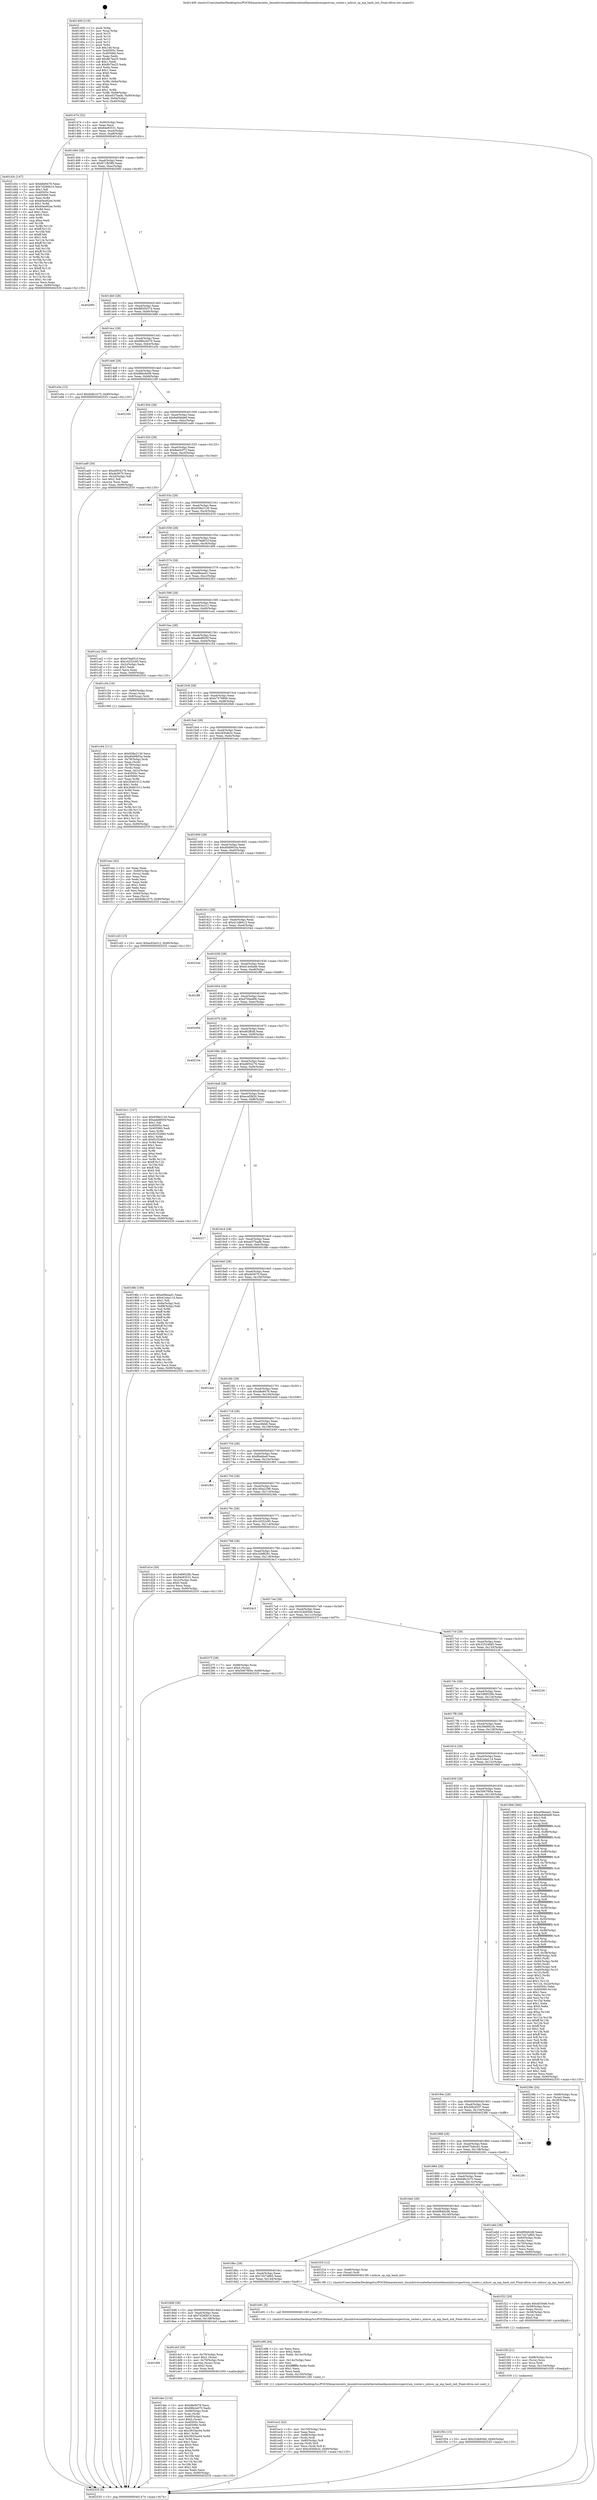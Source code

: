 digraph "0x401400" {
  label = "0x401400 (/mnt/c/Users/mathe/Desktop/tcc/POCII/binaries/extr_linuxdriversnetethernetmellanoxmlxswspectrum_router.c_mlxsw_sp_mp_hash_init_Final-ollvm.out::main(0))"
  labelloc = "t"
  node[shape=record]

  Entry [label="",width=0.3,height=0.3,shape=circle,fillcolor=black,style=filled]
  "0x401474" [label="{
     0x401474 [32]\l
     | [instrs]\l
     &nbsp;&nbsp;0x401474 \<+6\>: mov -0x90(%rbp),%eax\l
     &nbsp;&nbsp;0x40147a \<+2\>: mov %eax,%ecx\l
     &nbsp;&nbsp;0x40147c \<+6\>: sub $0x84e93531,%ecx\l
     &nbsp;&nbsp;0x401482 \<+6\>: mov %eax,-0xa4(%rbp)\l
     &nbsp;&nbsp;0x401488 \<+6\>: mov %ecx,-0xa8(%rbp)\l
     &nbsp;&nbsp;0x40148e \<+6\>: je 0000000000401d3c \<main+0x93c\>\l
  }"]
  "0x401d3c" [label="{
     0x401d3c [147]\l
     | [instrs]\l
     &nbsp;&nbsp;0x401d3c \<+5\>: mov $0xb8e9478,%eax\l
     &nbsp;&nbsp;0x401d41 \<+5\>: mov $0x7d280b14,%ecx\l
     &nbsp;&nbsp;0x401d46 \<+2\>: mov $0x1,%dl\l
     &nbsp;&nbsp;0x401d48 \<+7\>: mov 0x40505c,%esi\l
     &nbsp;&nbsp;0x401d4f \<+7\>: mov 0x405060,%edi\l
     &nbsp;&nbsp;0x401d56 \<+3\>: mov %esi,%r8d\l
     &nbsp;&nbsp;0x401d59 \<+7\>: sub $0xb0ea92ee,%r8d\l
     &nbsp;&nbsp;0x401d60 \<+4\>: sub $0x1,%r8d\l
     &nbsp;&nbsp;0x401d64 \<+7\>: add $0xb0ea92ee,%r8d\l
     &nbsp;&nbsp;0x401d6b \<+4\>: imul %r8d,%esi\l
     &nbsp;&nbsp;0x401d6f \<+3\>: and $0x1,%esi\l
     &nbsp;&nbsp;0x401d72 \<+3\>: cmp $0x0,%esi\l
     &nbsp;&nbsp;0x401d75 \<+4\>: sete %r9b\l
     &nbsp;&nbsp;0x401d79 \<+3\>: cmp $0xa,%edi\l
     &nbsp;&nbsp;0x401d7c \<+4\>: setl %r10b\l
     &nbsp;&nbsp;0x401d80 \<+3\>: mov %r9b,%r11b\l
     &nbsp;&nbsp;0x401d83 \<+4\>: xor $0xff,%r11b\l
     &nbsp;&nbsp;0x401d87 \<+3\>: mov %r10b,%bl\l
     &nbsp;&nbsp;0x401d8a \<+3\>: xor $0xff,%bl\l
     &nbsp;&nbsp;0x401d8d \<+3\>: xor $0x1,%dl\l
     &nbsp;&nbsp;0x401d90 \<+3\>: mov %r11b,%r14b\l
     &nbsp;&nbsp;0x401d93 \<+4\>: and $0xff,%r14b\l
     &nbsp;&nbsp;0x401d97 \<+3\>: and %dl,%r9b\l
     &nbsp;&nbsp;0x401d9a \<+3\>: mov %bl,%r15b\l
     &nbsp;&nbsp;0x401d9d \<+4\>: and $0xff,%r15b\l
     &nbsp;&nbsp;0x401da1 \<+3\>: and %dl,%r10b\l
     &nbsp;&nbsp;0x401da4 \<+3\>: or %r9b,%r14b\l
     &nbsp;&nbsp;0x401da7 \<+3\>: or %r10b,%r15b\l
     &nbsp;&nbsp;0x401daa \<+3\>: xor %r15b,%r14b\l
     &nbsp;&nbsp;0x401dad \<+3\>: or %bl,%r11b\l
     &nbsp;&nbsp;0x401db0 \<+4\>: xor $0xff,%r11b\l
     &nbsp;&nbsp;0x401db4 \<+3\>: or $0x1,%dl\l
     &nbsp;&nbsp;0x401db7 \<+3\>: and %dl,%r11b\l
     &nbsp;&nbsp;0x401dba \<+3\>: or %r11b,%r14b\l
     &nbsp;&nbsp;0x401dbd \<+4\>: test $0x1,%r14b\l
     &nbsp;&nbsp;0x401dc1 \<+3\>: cmovne %ecx,%eax\l
     &nbsp;&nbsp;0x401dc4 \<+6\>: mov %eax,-0x90(%rbp)\l
     &nbsp;&nbsp;0x401dca \<+5\>: jmp 0000000000402535 \<main+0x1135\>\l
  }"]
  "0x401494" [label="{
     0x401494 [28]\l
     | [instrs]\l
     &nbsp;&nbsp;0x401494 \<+5\>: jmp 0000000000401499 \<main+0x99\>\l
     &nbsp;&nbsp;0x401499 \<+6\>: mov -0xa4(%rbp),%eax\l
     &nbsp;&nbsp;0x40149f \<+5\>: sub $0x871fb589,%eax\l
     &nbsp;&nbsp;0x4014a4 \<+6\>: mov %eax,-0xac(%rbp)\l
     &nbsp;&nbsp;0x4014aa \<+6\>: je 0000000000402085 \<main+0xc85\>\l
  }"]
  Exit [label="",width=0.3,height=0.3,shape=circle,fillcolor=black,style=filled,peripheries=2]
  "0x402085" [label="{
     0x402085\l
  }", style=dashed]
  "0x4014b0" [label="{
     0x4014b0 [28]\l
     | [instrs]\l
     &nbsp;&nbsp;0x4014b0 \<+5\>: jmp 00000000004014b5 \<main+0xb5\>\l
     &nbsp;&nbsp;0x4014b5 \<+6\>: mov -0xa4(%rbp),%eax\l
     &nbsp;&nbsp;0x4014bb \<+5\>: sub $0x88505374,%eax\l
     &nbsp;&nbsp;0x4014c0 \<+6\>: mov %eax,-0xb0(%rbp)\l
     &nbsp;&nbsp;0x4014c6 \<+6\>: je 0000000000402486 \<main+0x1086\>\l
  }"]
  "0x401f54" [label="{
     0x401f54 [15]\l
     | [instrs]\l
     &nbsp;&nbsp;0x401f54 \<+10\>: movl $0x324b93d4,-0x90(%rbp)\l
     &nbsp;&nbsp;0x401f5e \<+5\>: jmp 0000000000402535 \<main+0x1135\>\l
  }"]
  "0x402486" [label="{
     0x402486\l
  }", style=dashed]
  "0x4014cc" [label="{
     0x4014cc [28]\l
     | [instrs]\l
     &nbsp;&nbsp;0x4014cc \<+5\>: jmp 00000000004014d1 \<main+0xd1\>\l
     &nbsp;&nbsp;0x4014d1 \<+6\>: mov -0xa4(%rbp),%eax\l
     &nbsp;&nbsp;0x4014d7 \<+5\>: sub $0x88b2e070,%eax\l
     &nbsp;&nbsp;0x4014dc \<+6\>: mov %eax,-0xb4(%rbp)\l
     &nbsp;&nbsp;0x4014e2 \<+6\>: je 0000000000401e5e \<main+0xa5e\>\l
  }"]
  "0x401f3f" [label="{
     0x401f3f [21]\l
     | [instrs]\l
     &nbsp;&nbsp;0x401f3f \<+4\>: mov -0x68(%rbp),%rcx\l
     &nbsp;&nbsp;0x401f43 \<+3\>: mov (%rcx),%rcx\l
     &nbsp;&nbsp;0x401f46 \<+3\>: mov %rcx,%rdi\l
     &nbsp;&nbsp;0x401f49 \<+6\>: mov %eax,-0x154(%rbp)\l
     &nbsp;&nbsp;0x401f4f \<+5\>: call 0000000000401030 \<free@plt\>\l
     | [calls]\l
     &nbsp;&nbsp;0x401030 \{1\} (unknown)\l
  }"]
  "0x401e5e" [label="{
     0x401e5e [15]\l
     | [instrs]\l
     &nbsp;&nbsp;0x401e5e \<+10\>: movl $0x6dfa1b75,-0x90(%rbp)\l
     &nbsp;&nbsp;0x401e68 \<+5\>: jmp 0000000000402535 \<main+0x1135\>\l
  }"]
  "0x4014e8" [label="{
     0x4014e8 [28]\l
     | [instrs]\l
     &nbsp;&nbsp;0x4014e8 \<+5\>: jmp 00000000004014ed \<main+0xed\>\l
     &nbsp;&nbsp;0x4014ed \<+6\>: mov -0xa4(%rbp),%eax\l
     &nbsp;&nbsp;0x4014f3 \<+5\>: sub $0x88dc6e08,%eax\l
     &nbsp;&nbsp;0x4014f8 \<+6\>: mov %eax,-0xb8(%rbp)\l
     &nbsp;&nbsp;0x4014fe \<+6\>: je 0000000000402169 \<main+0xd69\>\l
  }"]
  "0x401f22" [label="{
     0x401f22 [29]\l
     | [instrs]\l
     &nbsp;&nbsp;0x401f22 \<+10\>: movabs $0x4030d6,%rdi\l
     &nbsp;&nbsp;0x401f2c \<+4\>: mov -0x58(%rbp),%rcx\l
     &nbsp;&nbsp;0x401f30 \<+2\>: mov %eax,(%rcx)\l
     &nbsp;&nbsp;0x401f32 \<+4\>: mov -0x58(%rbp),%rcx\l
     &nbsp;&nbsp;0x401f36 \<+2\>: mov (%rcx),%esi\l
     &nbsp;&nbsp;0x401f38 \<+2\>: mov $0x0,%al\l
     &nbsp;&nbsp;0x401f3a \<+5\>: call 0000000000401040 \<printf@plt\>\l
     | [calls]\l
     &nbsp;&nbsp;0x401040 \{1\} (unknown)\l
  }"]
  "0x402169" [label="{
     0x402169\l
  }", style=dashed]
  "0x401504" [label="{
     0x401504 [28]\l
     | [instrs]\l
     &nbsp;&nbsp;0x401504 \<+5\>: jmp 0000000000401509 \<main+0x109\>\l
     &nbsp;&nbsp;0x401509 \<+6\>: mov -0xa4(%rbp),%eax\l
     &nbsp;&nbsp;0x40150f \<+5\>: sub $0x8a946de8,%eax\l
     &nbsp;&nbsp;0x401514 \<+6\>: mov %eax,-0xbc(%rbp)\l
     &nbsp;&nbsp;0x40151a \<+6\>: je 0000000000401ad0 \<main+0x6d0\>\l
  }"]
  "0x401ec2" [label="{
     0x401ec2 [42]\l
     | [instrs]\l
     &nbsp;&nbsp;0x401ec2 \<+6\>: mov -0x150(%rbp),%ecx\l
     &nbsp;&nbsp;0x401ec8 \<+3\>: imul %eax,%ecx\l
     &nbsp;&nbsp;0x401ecb \<+4\>: mov -0x68(%rbp),%rdi\l
     &nbsp;&nbsp;0x401ecf \<+3\>: mov (%rdi),%rdi\l
     &nbsp;&nbsp;0x401ed2 \<+4\>: mov -0x60(%rbp),%r8\l
     &nbsp;&nbsp;0x401ed6 \<+3\>: movslq (%r8),%r8\l
     &nbsp;&nbsp;0x401ed9 \<+4\>: mov %ecx,(%rdi,%r8,4)\l
     &nbsp;&nbsp;0x401edd \<+10\>: movl $0xc930de3c,-0x90(%rbp)\l
     &nbsp;&nbsp;0x401ee7 \<+5\>: jmp 0000000000402535 \<main+0x1135\>\l
  }"]
  "0x401ad0" [label="{
     0x401ad0 [30]\l
     | [instrs]\l
     &nbsp;&nbsp;0x401ad0 \<+5\>: mov $0xe6f34276,%eax\l
     &nbsp;&nbsp;0x401ad5 \<+5\>: mov $0xde5679,%ecx\l
     &nbsp;&nbsp;0x401ada \<+3\>: mov -0x2d(%rbp),%dl\l
     &nbsp;&nbsp;0x401add \<+3\>: test $0x1,%dl\l
     &nbsp;&nbsp;0x401ae0 \<+3\>: cmovne %ecx,%eax\l
     &nbsp;&nbsp;0x401ae3 \<+6\>: mov %eax,-0x90(%rbp)\l
     &nbsp;&nbsp;0x401ae9 \<+5\>: jmp 0000000000402535 \<main+0x1135\>\l
  }"]
  "0x401520" [label="{
     0x401520 [28]\l
     | [instrs]\l
     &nbsp;&nbsp;0x401520 \<+5\>: jmp 0000000000401525 \<main+0x125\>\l
     &nbsp;&nbsp;0x401525 \<+6\>: mov -0xa4(%rbp),%eax\l
     &nbsp;&nbsp;0x40152b \<+5\>: sub $0x8ee0cf73,%eax\l
     &nbsp;&nbsp;0x401530 \<+6\>: mov %eax,-0xc0(%rbp)\l
     &nbsp;&nbsp;0x401536 \<+6\>: je 00000000004024ed \<main+0x10ed\>\l
  }"]
  "0x401e96" [label="{
     0x401e96 [44]\l
     | [instrs]\l
     &nbsp;&nbsp;0x401e96 \<+2\>: xor %ecx,%ecx\l
     &nbsp;&nbsp;0x401e98 \<+5\>: mov $0x2,%edx\l
     &nbsp;&nbsp;0x401e9d \<+6\>: mov %edx,-0x14c(%rbp)\l
     &nbsp;&nbsp;0x401ea3 \<+1\>: cltd\l
     &nbsp;&nbsp;0x401ea4 \<+6\>: mov -0x14c(%rbp),%esi\l
     &nbsp;&nbsp;0x401eaa \<+2\>: idiv %esi\l
     &nbsp;&nbsp;0x401eac \<+6\>: imul $0xfffffffe,%edx,%edx\l
     &nbsp;&nbsp;0x401eb2 \<+3\>: sub $0x1,%ecx\l
     &nbsp;&nbsp;0x401eb5 \<+2\>: sub %ecx,%edx\l
     &nbsp;&nbsp;0x401eb7 \<+6\>: mov %edx,-0x150(%rbp)\l
     &nbsp;&nbsp;0x401ebd \<+5\>: call 0000000000401160 \<next_i\>\l
     | [calls]\l
     &nbsp;&nbsp;0x401160 \{1\} (/mnt/c/Users/mathe/Desktop/tcc/POCII/binaries/extr_linuxdriversnetethernetmellanoxmlxswspectrum_router.c_mlxsw_sp_mp_hash_init_Final-ollvm.out::next_i)\l
  }"]
  "0x4024ed" [label="{
     0x4024ed\l
  }", style=dashed]
  "0x40153c" [label="{
     0x40153c [28]\l
     | [instrs]\l
     &nbsp;&nbsp;0x40153c \<+5\>: jmp 0000000000401541 \<main+0x141\>\l
     &nbsp;&nbsp;0x401541 \<+6\>: mov -0xa4(%rbp),%eax\l
     &nbsp;&nbsp;0x401547 \<+5\>: sub $0x938e2130,%eax\l
     &nbsp;&nbsp;0x40154c \<+6\>: mov %eax,-0xc4(%rbp)\l
     &nbsp;&nbsp;0x401552 \<+6\>: je 0000000000402419 \<main+0x1019\>\l
  }"]
  "0x401dec" [label="{
     0x401dec [114]\l
     | [instrs]\l
     &nbsp;&nbsp;0x401dec \<+5\>: mov $0xb8e9478,%ecx\l
     &nbsp;&nbsp;0x401df1 \<+5\>: mov $0x88b2e070,%edx\l
     &nbsp;&nbsp;0x401df6 \<+4\>: mov -0x68(%rbp),%rdi\l
     &nbsp;&nbsp;0x401dfa \<+3\>: mov %rax,(%rdi)\l
     &nbsp;&nbsp;0x401dfd \<+4\>: mov -0x60(%rbp),%rax\l
     &nbsp;&nbsp;0x401e01 \<+6\>: movl $0x0,(%rax)\l
     &nbsp;&nbsp;0x401e07 \<+7\>: mov 0x40505c,%esi\l
     &nbsp;&nbsp;0x401e0e \<+8\>: mov 0x405060,%r8d\l
     &nbsp;&nbsp;0x401e16 \<+3\>: mov %esi,%r9d\l
     &nbsp;&nbsp;0x401e19 \<+7\>: sub $0x3933ac04,%r9d\l
     &nbsp;&nbsp;0x401e20 \<+4\>: sub $0x1,%r9d\l
     &nbsp;&nbsp;0x401e24 \<+7\>: add $0x3933ac04,%r9d\l
     &nbsp;&nbsp;0x401e2b \<+4\>: imul %r9d,%esi\l
     &nbsp;&nbsp;0x401e2f \<+3\>: and $0x1,%esi\l
     &nbsp;&nbsp;0x401e32 \<+3\>: cmp $0x0,%esi\l
     &nbsp;&nbsp;0x401e35 \<+4\>: sete %r10b\l
     &nbsp;&nbsp;0x401e39 \<+4\>: cmp $0xa,%r8d\l
     &nbsp;&nbsp;0x401e3d \<+4\>: setl %r11b\l
     &nbsp;&nbsp;0x401e41 \<+3\>: mov %r10b,%bl\l
     &nbsp;&nbsp;0x401e44 \<+3\>: and %r11b,%bl\l
     &nbsp;&nbsp;0x401e47 \<+3\>: xor %r11b,%r10b\l
     &nbsp;&nbsp;0x401e4a \<+3\>: or %r10b,%bl\l
     &nbsp;&nbsp;0x401e4d \<+3\>: test $0x1,%bl\l
     &nbsp;&nbsp;0x401e50 \<+3\>: cmovne %edx,%ecx\l
     &nbsp;&nbsp;0x401e53 \<+6\>: mov %ecx,-0x90(%rbp)\l
     &nbsp;&nbsp;0x401e59 \<+5\>: jmp 0000000000402535 \<main+0x1135\>\l
  }"]
  "0x402419" [label="{
     0x402419\l
  }", style=dashed]
  "0x401558" [label="{
     0x401558 [28]\l
     | [instrs]\l
     &nbsp;&nbsp;0x401558 \<+5\>: jmp 000000000040155d \<main+0x15d\>\l
     &nbsp;&nbsp;0x40155d \<+6\>: mov -0xa4(%rbp),%eax\l
     &nbsp;&nbsp;0x401563 \<+5\>: sub $0x979a851f,%eax\l
     &nbsp;&nbsp;0x401568 \<+6\>: mov %eax,-0xc8(%rbp)\l
     &nbsp;&nbsp;0x40156e \<+6\>: je 0000000000401d00 \<main+0x900\>\l
  }"]
  "0x4018f4" [label="{
     0x4018f4\l
  }", style=dashed]
  "0x401d00" [label="{
     0x401d00\l
  }", style=dashed]
  "0x401574" [label="{
     0x401574 [28]\l
     | [instrs]\l
     &nbsp;&nbsp;0x401574 \<+5\>: jmp 0000000000401579 \<main+0x179\>\l
     &nbsp;&nbsp;0x401579 \<+6\>: mov -0xa4(%rbp),%eax\l
     &nbsp;&nbsp;0x40157f \<+5\>: sub $0xa08eead1,%eax\l
     &nbsp;&nbsp;0x401584 \<+6\>: mov %eax,-0xcc(%rbp)\l
     &nbsp;&nbsp;0x40158a \<+6\>: je 00000000004023b3 \<main+0xfb3\>\l
  }"]
  "0x401dcf" [label="{
     0x401dcf [29]\l
     | [instrs]\l
     &nbsp;&nbsp;0x401dcf \<+4\>: mov -0x70(%rbp),%rax\l
     &nbsp;&nbsp;0x401dd3 \<+6\>: movl $0x1,(%rax)\l
     &nbsp;&nbsp;0x401dd9 \<+4\>: mov -0x70(%rbp),%rax\l
     &nbsp;&nbsp;0x401ddd \<+3\>: movslq (%rax),%rax\l
     &nbsp;&nbsp;0x401de0 \<+4\>: shl $0x2,%rax\l
     &nbsp;&nbsp;0x401de4 \<+3\>: mov %rax,%rdi\l
     &nbsp;&nbsp;0x401de7 \<+5\>: call 0000000000401050 \<malloc@plt\>\l
     | [calls]\l
     &nbsp;&nbsp;0x401050 \{1\} (unknown)\l
  }"]
  "0x4023b3" [label="{
     0x4023b3\l
  }", style=dashed]
  "0x401590" [label="{
     0x401590 [28]\l
     | [instrs]\l
     &nbsp;&nbsp;0x401590 \<+5\>: jmp 0000000000401595 \<main+0x195\>\l
     &nbsp;&nbsp;0x401595 \<+6\>: mov -0xa4(%rbp),%eax\l
     &nbsp;&nbsp;0x40159b \<+5\>: sub $0xac63a312,%eax\l
     &nbsp;&nbsp;0x4015a0 \<+6\>: mov %eax,-0xd0(%rbp)\l
     &nbsp;&nbsp;0x4015a6 \<+6\>: je 0000000000401ce2 \<main+0x8e2\>\l
  }"]
  "0x4018d8" [label="{
     0x4018d8 [28]\l
     | [instrs]\l
     &nbsp;&nbsp;0x4018d8 \<+5\>: jmp 00000000004018dd \<main+0x4dd\>\l
     &nbsp;&nbsp;0x4018dd \<+6\>: mov -0xa4(%rbp),%eax\l
     &nbsp;&nbsp;0x4018e3 \<+5\>: sub $0x7d280b14,%eax\l
     &nbsp;&nbsp;0x4018e8 \<+6\>: mov %eax,-0x148(%rbp)\l
     &nbsp;&nbsp;0x4018ee \<+6\>: je 0000000000401dcf \<main+0x9cf\>\l
  }"]
  "0x401ce2" [label="{
     0x401ce2 [30]\l
     | [instrs]\l
     &nbsp;&nbsp;0x401ce2 \<+5\>: mov $0x979a851f,%eax\l
     &nbsp;&nbsp;0x401ce7 \<+5\>: mov $0x16252c95,%ecx\l
     &nbsp;&nbsp;0x401cec \<+3\>: mov -0x2c(%rbp),%edx\l
     &nbsp;&nbsp;0x401cef \<+3\>: cmp $0x1,%edx\l
     &nbsp;&nbsp;0x401cf2 \<+3\>: cmovl %ecx,%eax\l
     &nbsp;&nbsp;0x401cf5 \<+6\>: mov %eax,-0x90(%rbp)\l
     &nbsp;&nbsp;0x401cfb \<+5\>: jmp 0000000000402535 \<main+0x1135\>\l
  }"]
  "0x4015ac" [label="{
     0x4015ac [28]\l
     | [instrs]\l
     &nbsp;&nbsp;0x4015ac \<+5\>: jmp 00000000004015b1 \<main+0x1b1\>\l
     &nbsp;&nbsp;0x4015b1 \<+6\>: mov -0xa4(%rbp),%eax\l
     &nbsp;&nbsp;0x4015b7 \<+5\>: sub $0xade8605f,%eax\l
     &nbsp;&nbsp;0x4015bc \<+6\>: mov %eax,-0xd4(%rbp)\l
     &nbsp;&nbsp;0x4015c2 \<+6\>: je 0000000000401c54 \<main+0x854\>\l
  }"]
  "0x401e91" [label="{
     0x401e91 [5]\l
     | [instrs]\l
     &nbsp;&nbsp;0x401e91 \<+5\>: call 0000000000401160 \<next_i\>\l
     | [calls]\l
     &nbsp;&nbsp;0x401160 \{1\} (/mnt/c/Users/mathe/Desktop/tcc/POCII/binaries/extr_linuxdriversnetethernetmellanoxmlxswspectrum_router.c_mlxsw_sp_mp_hash_init_Final-ollvm.out::next_i)\l
  }"]
  "0x401c54" [label="{
     0x401c54 [16]\l
     | [instrs]\l
     &nbsp;&nbsp;0x401c54 \<+4\>: mov -0x80(%rbp),%rax\l
     &nbsp;&nbsp;0x401c58 \<+3\>: mov (%rax),%rax\l
     &nbsp;&nbsp;0x401c5b \<+4\>: mov 0x8(%rax),%rdi\l
     &nbsp;&nbsp;0x401c5f \<+5\>: call 0000000000401060 \<atoi@plt\>\l
     | [calls]\l
     &nbsp;&nbsp;0x401060 \{1\} (unknown)\l
  }"]
  "0x4015c8" [label="{
     0x4015c8 [28]\l
     | [instrs]\l
     &nbsp;&nbsp;0x4015c8 \<+5\>: jmp 00000000004015cd \<main+0x1cd\>\l
     &nbsp;&nbsp;0x4015cd \<+6\>: mov -0xa4(%rbp),%eax\l
     &nbsp;&nbsp;0x4015d3 \<+5\>: sub $0xb7576800,%eax\l
     &nbsp;&nbsp;0x4015d8 \<+6\>: mov %eax,-0xd8(%rbp)\l
     &nbsp;&nbsp;0x4015de \<+6\>: je 00000000004020b8 \<main+0xcb8\>\l
  }"]
  "0x4018bc" [label="{
     0x4018bc [28]\l
     | [instrs]\l
     &nbsp;&nbsp;0x4018bc \<+5\>: jmp 00000000004018c1 \<main+0x4c1\>\l
     &nbsp;&nbsp;0x4018c1 \<+6\>: mov -0xa4(%rbp),%eax\l
     &nbsp;&nbsp;0x4018c7 \<+5\>: sub $0x7d27a865,%eax\l
     &nbsp;&nbsp;0x4018cc \<+6\>: mov %eax,-0x144(%rbp)\l
     &nbsp;&nbsp;0x4018d2 \<+6\>: je 0000000000401e91 \<main+0xa91\>\l
  }"]
  "0x4020b8" [label="{
     0x4020b8\l
  }", style=dashed]
  "0x4015e4" [label="{
     0x4015e4 [28]\l
     | [instrs]\l
     &nbsp;&nbsp;0x4015e4 \<+5\>: jmp 00000000004015e9 \<main+0x1e9\>\l
     &nbsp;&nbsp;0x4015e9 \<+6\>: mov -0xa4(%rbp),%eax\l
     &nbsp;&nbsp;0x4015ef \<+5\>: sub $0xc930de3c,%eax\l
     &nbsp;&nbsp;0x4015f4 \<+6\>: mov %eax,-0xdc(%rbp)\l
     &nbsp;&nbsp;0x4015fa \<+6\>: je 0000000000401eec \<main+0xaec\>\l
  }"]
  "0x401f16" [label="{
     0x401f16 [12]\l
     | [instrs]\l
     &nbsp;&nbsp;0x401f16 \<+4\>: mov -0x68(%rbp),%rax\l
     &nbsp;&nbsp;0x401f1a \<+3\>: mov (%rax),%rdi\l
     &nbsp;&nbsp;0x401f1d \<+5\>: call 00000000004013f0 \<mlxsw_sp_mp_hash_init\>\l
     | [calls]\l
     &nbsp;&nbsp;0x4013f0 \{1\} (/mnt/c/Users/mathe/Desktop/tcc/POCII/binaries/extr_linuxdriversnetethernetmellanoxmlxswspectrum_router.c_mlxsw_sp_mp_hash_init_Final-ollvm.out::mlxsw_sp_mp_hash_init)\l
  }"]
  "0x401eec" [label="{
     0x401eec [42]\l
     | [instrs]\l
     &nbsp;&nbsp;0x401eec \<+2\>: xor %eax,%eax\l
     &nbsp;&nbsp;0x401eee \<+4\>: mov -0x60(%rbp),%rcx\l
     &nbsp;&nbsp;0x401ef2 \<+2\>: mov (%rcx),%edx\l
     &nbsp;&nbsp;0x401ef4 \<+2\>: mov %eax,%esi\l
     &nbsp;&nbsp;0x401ef6 \<+2\>: sub %edx,%esi\l
     &nbsp;&nbsp;0x401ef8 \<+2\>: mov %eax,%edx\l
     &nbsp;&nbsp;0x401efa \<+3\>: sub $0x1,%edx\l
     &nbsp;&nbsp;0x401efd \<+2\>: add %edx,%esi\l
     &nbsp;&nbsp;0x401eff \<+2\>: sub %esi,%eax\l
     &nbsp;&nbsp;0x401f01 \<+4\>: mov -0x60(%rbp),%rcx\l
     &nbsp;&nbsp;0x401f05 \<+2\>: mov %eax,(%rcx)\l
     &nbsp;&nbsp;0x401f07 \<+10\>: movl $0x6dfa1b75,-0x90(%rbp)\l
     &nbsp;&nbsp;0x401f11 \<+5\>: jmp 0000000000402535 \<main+0x1135\>\l
  }"]
  "0x401600" [label="{
     0x401600 [28]\l
     | [instrs]\l
     &nbsp;&nbsp;0x401600 \<+5\>: jmp 0000000000401605 \<main+0x205\>\l
     &nbsp;&nbsp;0x401605 \<+6\>: mov -0xa4(%rbp),%eax\l
     &nbsp;&nbsp;0x40160b \<+5\>: sub $0xd0d0603a,%eax\l
     &nbsp;&nbsp;0x401610 \<+6\>: mov %eax,-0xe0(%rbp)\l
     &nbsp;&nbsp;0x401616 \<+6\>: je 0000000000401cd3 \<main+0x8d3\>\l
  }"]
  "0x4018a0" [label="{
     0x4018a0 [28]\l
     | [instrs]\l
     &nbsp;&nbsp;0x4018a0 \<+5\>: jmp 00000000004018a5 \<main+0x4a5\>\l
     &nbsp;&nbsp;0x4018a5 \<+6\>: mov -0xa4(%rbp),%eax\l
     &nbsp;&nbsp;0x4018ab \<+5\>: sub $0x6f9482d6,%eax\l
     &nbsp;&nbsp;0x4018b0 \<+6\>: mov %eax,-0x140(%rbp)\l
     &nbsp;&nbsp;0x4018b6 \<+6\>: je 0000000000401f16 \<main+0xb16\>\l
  }"]
  "0x401cd3" [label="{
     0x401cd3 [15]\l
     | [instrs]\l
     &nbsp;&nbsp;0x401cd3 \<+10\>: movl $0xac63a312,-0x90(%rbp)\l
     &nbsp;&nbsp;0x401cdd \<+5\>: jmp 0000000000402535 \<main+0x1135\>\l
  }"]
  "0x40161c" [label="{
     0x40161c [28]\l
     | [instrs]\l
     &nbsp;&nbsp;0x40161c \<+5\>: jmp 0000000000401621 \<main+0x221\>\l
     &nbsp;&nbsp;0x401621 \<+6\>: mov -0xa4(%rbp),%eax\l
     &nbsp;&nbsp;0x401627 \<+5\>: sub $0xd13db613,%eax\l
     &nbsp;&nbsp;0x40162c \<+6\>: mov %eax,-0xe4(%rbp)\l
     &nbsp;&nbsp;0x401632 \<+6\>: je 000000000040234d \<main+0xf4d\>\l
  }"]
  "0x401e6d" [label="{
     0x401e6d [36]\l
     | [instrs]\l
     &nbsp;&nbsp;0x401e6d \<+5\>: mov $0x6f9482d6,%eax\l
     &nbsp;&nbsp;0x401e72 \<+5\>: mov $0x7d27a865,%ecx\l
     &nbsp;&nbsp;0x401e77 \<+4\>: mov -0x60(%rbp),%rdx\l
     &nbsp;&nbsp;0x401e7b \<+2\>: mov (%rdx),%esi\l
     &nbsp;&nbsp;0x401e7d \<+4\>: mov -0x70(%rbp),%rdx\l
     &nbsp;&nbsp;0x401e81 \<+2\>: cmp (%rdx),%esi\l
     &nbsp;&nbsp;0x401e83 \<+3\>: cmovl %ecx,%eax\l
     &nbsp;&nbsp;0x401e86 \<+6\>: mov %eax,-0x90(%rbp)\l
     &nbsp;&nbsp;0x401e8c \<+5\>: jmp 0000000000402535 \<main+0x1135\>\l
  }"]
  "0x40234d" [label="{
     0x40234d\l
  }", style=dashed]
  "0x401638" [label="{
     0x401638 [28]\l
     | [instrs]\l
     &nbsp;&nbsp;0x401638 \<+5\>: jmp 000000000040163d \<main+0x23d\>\l
     &nbsp;&nbsp;0x40163d \<+6\>: mov -0xa4(%rbp),%eax\l
     &nbsp;&nbsp;0x401643 \<+5\>: sub $0xd14c6a4b,%eax\l
     &nbsp;&nbsp;0x401648 \<+6\>: mov %eax,-0xe8(%rbp)\l
     &nbsp;&nbsp;0x40164e \<+6\>: je 0000000000401ff6 \<main+0xbf6\>\l
  }"]
  "0x401884" [label="{
     0x401884 [28]\l
     | [instrs]\l
     &nbsp;&nbsp;0x401884 \<+5\>: jmp 0000000000401889 \<main+0x489\>\l
     &nbsp;&nbsp;0x401889 \<+6\>: mov -0xa4(%rbp),%eax\l
     &nbsp;&nbsp;0x40188f \<+5\>: sub $0x6dfa1b75,%eax\l
     &nbsp;&nbsp;0x401894 \<+6\>: mov %eax,-0x13c(%rbp)\l
     &nbsp;&nbsp;0x40189a \<+6\>: je 0000000000401e6d \<main+0xa6d\>\l
  }"]
  "0x401ff6" [label="{
     0x401ff6\l
  }", style=dashed]
  "0x401654" [label="{
     0x401654 [28]\l
     | [instrs]\l
     &nbsp;&nbsp;0x401654 \<+5\>: jmp 0000000000401659 \<main+0x259\>\l
     &nbsp;&nbsp;0x401659 \<+6\>: mov -0xa4(%rbp),%eax\l
     &nbsp;&nbsp;0x40165f \<+5\>: sub $0xd76bed0b,%eax\l
     &nbsp;&nbsp;0x401664 \<+6\>: mov %eax,-0xec(%rbp)\l
     &nbsp;&nbsp;0x40166a \<+6\>: je 0000000000402094 \<main+0xc94\>\l
  }"]
  "0x402281" [label="{
     0x402281\l
  }", style=dashed]
  "0x402094" [label="{
     0x402094\l
  }", style=dashed]
  "0x401670" [label="{
     0x401670 [28]\l
     | [instrs]\l
     &nbsp;&nbsp;0x401670 \<+5\>: jmp 0000000000401675 \<main+0x275\>\l
     &nbsp;&nbsp;0x401675 \<+6\>: mov -0xa4(%rbp),%eax\l
     &nbsp;&nbsp;0x40167b \<+5\>: sub $0xd82ffcfd,%eax\l
     &nbsp;&nbsp;0x401680 \<+6\>: mov %eax,-0xf0(%rbp)\l
     &nbsp;&nbsp;0x401686 \<+6\>: je 000000000040210e \<main+0xd0e\>\l
  }"]
  "0x401868" [label="{
     0x401868 [28]\l
     | [instrs]\l
     &nbsp;&nbsp;0x401868 \<+5\>: jmp 000000000040186d \<main+0x46d\>\l
     &nbsp;&nbsp;0x40186d \<+6\>: mov -0xa4(%rbp),%eax\l
     &nbsp;&nbsp;0x401873 \<+5\>: sub $0x675decd1,%eax\l
     &nbsp;&nbsp;0x401878 \<+6\>: mov %eax,-0x138(%rbp)\l
     &nbsp;&nbsp;0x40187e \<+6\>: je 0000000000402281 \<main+0xe81\>\l
  }"]
  "0x40210e" [label="{
     0x40210e\l
  }", style=dashed]
  "0x40168c" [label="{
     0x40168c [28]\l
     | [instrs]\l
     &nbsp;&nbsp;0x40168c \<+5\>: jmp 0000000000401691 \<main+0x291\>\l
     &nbsp;&nbsp;0x401691 \<+6\>: mov -0xa4(%rbp),%eax\l
     &nbsp;&nbsp;0x401697 \<+5\>: sub $0xe6f34276,%eax\l
     &nbsp;&nbsp;0x40169c \<+6\>: mov %eax,-0xf4(%rbp)\l
     &nbsp;&nbsp;0x4016a2 \<+6\>: je 0000000000401bc1 \<main+0x7c1\>\l
  }"]
  "0x4023f8" [label="{
     0x4023f8\l
  }", style=dashed]
  "0x401bc1" [label="{
     0x401bc1 [147]\l
     | [instrs]\l
     &nbsp;&nbsp;0x401bc1 \<+5\>: mov $0x938e2130,%eax\l
     &nbsp;&nbsp;0x401bc6 \<+5\>: mov $0xade8605f,%ecx\l
     &nbsp;&nbsp;0x401bcb \<+2\>: mov $0x1,%dl\l
     &nbsp;&nbsp;0x401bcd \<+7\>: mov 0x40505c,%esi\l
     &nbsp;&nbsp;0x401bd4 \<+7\>: mov 0x405060,%edi\l
     &nbsp;&nbsp;0x401bdb \<+3\>: mov %esi,%r8d\l
     &nbsp;&nbsp;0x401bde \<+7\>: sub $0x91f32869,%r8d\l
     &nbsp;&nbsp;0x401be5 \<+4\>: sub $0x1,%r8d\l
     &nbsp;&nbsp;0x401be9 \<+7\>: add $0x91f32869,%r8d\l
     &nbsp;&nbsp;0x401bf0 \<+4\>: imul %r8d,%esi\l
     &nbsp;&nbsp;0x401bf4 \<+3\>: and $0x1,%esi\l
     &nbsp;&nbsp;0x401bf7 \<+3\>: cmp $0x0,%esi\l
     &nbsp;&nbsp;0x401bfa \<+4\>: sete %r9b\l
     &nbsp;&nbsp;0x401bfe \<+3\>: cmp $0xa,%edi\l
     &nbsp;&nbsp;0x401c01 \<+4\>: setl %r10b\l
     &nbsp;&nbsp;0x401c05 \<+3\>: mov %r9b,%r11b\l
     &nbsp;&nbsp;0x401c08 \<+4\>: xor $0xff,%r11b\l
     &nbsp;&nbsp;0x401c0c \<+3\>: mov %r10b,%bl\l
     &nbsp;&nbsp;0x401c0f \<+3\>: xor $0xff,%bl\l
     &nbsp;&nbsp;0x401c12 \<+3\>: xor $0x0,%dl\l
     &nbsp;&nbsp;0x401c15 \<+3\>: mov %r11b,%r14b\l
     &nbsp;&nbsp;0x401c18 \<+4\>: and $0x0,%r14b\l
     &nbsp;&nbsp;0x401c1c \<+3\>: and %dl,%r9b\l
     &nbsp;&nbsp;0x401c1f \<+3\>: mov %bl,%r15b\l
     &nbsp;&nbsp;0x401c22 \<+4\>: and $0x0,%r15b\l
     &nbsp;&nbsp;0x401c26 \<+3\>: and %dl,%r10b\l
     &nbsp;&nbsp;0x401c29 \<+3\>: or %r9b,%r14b\l
     &nbsp;&nbsp;0x401c2c \<+3\>: or %r10b,%r15b\l
     &nbsp;&nbsp;0x401c2f \<+3\>: xor %r15b,%r14b\l
     &nbsp;&nbsp;0x401c32 \<+3\>: or %bl,%r11b\l
     &nbsp;&nbsp;0x401c35 \<+4\>: xor $0xff,%r11b\l
     &nbsp;&nbsp;0x401c39 \<+3\>: or $0x0,%dl\l
     &nbsp;&nbsp;0x401c3c \<+3\>: and %dl,%r11b\l
     &nbsp;&nbsp;0x401c3f \<+3\>: or %r11b,%r14b\l
     &nbsp;&nbsp;0x401c42 \<+4\>: test $0x1,%r14b\l
     &nbsp;&nbsp;0x401c46 \<+3\>: cmovne %ecx,%eax\l
     &nbsp;&nbsp;0x401c49 \<+6\>: mov %eax,-0x90(%rbp)\l
     &nbsp;&nbsp;0x401c4f \<+5\>: jmp 0000000000402535 \<main+0x1135\>\l
  }"]
  "0x4016a8" [label="{
     0x4016a8 [28]\l
     | [instrs]\l
     &nbsp;&nbsp;0x4016a8 \<+5\>: jmp 00000000004016ad \<main+0x2ad\>\l
     &nbsp;&nbsp;0x4016ad \<+6\>: mov -0xa4(%rbp),%eax\l
     &nbsp;&nbsp;0x4016b3 \<+5\>: sub $0xeca5fb50,%eax\l
     &nbsp;&nbsp;0x4016b8 \<+6\>: mov %eax,-0xf8(%rbp)\l
     &nbsp;&nbsp;0x4016be \<+6\>: je 0000000000402217 \<main+0xe17\>\l
  }"]
  "0x40184c" [label="{
     0x40184c [28]\l
     | [instrs]\l
     &nbsp;&nbsp;0x40184c \<+5\>: jmp 0000000000401851 \<main+0x451\>\l
     &nbsp;&nbsp;0x401851 \<+6\>: mov -0xa4(%rbp),%eax\l
     &nbsp;&nbsp;0x401857 \<+5\>: sub $0x50fcd337,%eax\l
     &nbsp;&nbsp;0x40185c \<+6\>: mov %eax,-0x134(%rbp)\l
     &nbsp;&nbsp;0x401862 \<+6\>: je 00000000004023f8 \<main+0xff8\>\l
  }"]
  "0x402217" [label="{
     0x402217\l
  }", style=dashed]
  "0x4016c4" [label="{
     0x4016c4 [28]\l
     | [instrs]\l
     &nbsp;&nbsp;0x4016c4 \<+5\>: jmp 00000000004016c9 \<main+0x2c9\>\l
     &nbsp;&nbsp;0x4016c9 \<+6\>: mov -0xa4(%rbp),%eax\l
     &nbsp;&nbsp;0x4016cf \<+5\>: sub $0xed37badb,%eax\l
     &nbsp;&nbsp;0x4016d4 \<+6\>: mov %eax,-0xfc(%rbp)\l
     &nbsp;&nbsp;0x4016da \<+6\>: je 00000000004018fe \<main+0x4fe\>\l
  }"]
  "0x40239b" [label="{
     0x40239b [24]\l
     | [instrs]\l
     &nbsp;&nbsp;0x40239b \<+7\>: mov -0x88(%rbp),%rax\l
     &nbsp;&nbsp;0x4023a2 \<+2\>: mov (%rax),%eax\l
     &nbsp;&nbsp;0x4023a4 \<+4\>: lea -0x28(%rbp),%rsp\l
     &nbsp;&nbsp;0x4023a8 \<+1\>: pop %rbx\l
     &nbsp;&nbsp;0x4023a9 \<+2\>: pop %r12\l
     &nbsp;&nbsp;0x4023ab \<+2\>: pop %r13\l
     &nbsp;&nbsp;0x4023ad \<+2\>: pop %r14\l
     &nbsp;&nbsp;0x4023af \<+2\>: pop %r15\l
     &nbsp;&nbsp;0x4023b1 \<+1\>: pop %rbp\l
     &nbsp;&nbsp;0x4023b2 \<+1\>: ret\l
  }"]
  "0x4018fe" [label="{
     0x4018fe [106]\l
     | [instrs]\l
     &nbsp;&nbsp;0x4018fe \<+5\>: mov $0xa08eead1,%eax\l
     &nbsp;&nbsp;0x401903 \<+5\>: mov $0x41a4a114,%ecx\l
     &nbsp;&nbsp;0x401908 \<+2\>: mov $0x1,%dl\l
     &nbsp;&nbsp;0x40190a \<+7\>: mov -0x8a(%rbp),%sil\l
     &nbsp;&nbsp;0x401911 \<+7\>: mov -0x89(%rbp),%dil\l
     &nbsp;&nbsp;0x401918 \<+3\>: mov %sil,%r8b\l
     &nbsp;&nbsp;0x40191b \<+4\>: xor $0xff,%r8b\l
     &nbsp;&nbsp;0x40191f \<+3\>: mov %dil,%r9b\l
     &nbsp;&nbsp;0x401922 \<+4\>: xor $0xff,%r9b\l
     &nbsp;&nbsp;0x401926 \<+3\>: xor $0x1,%dl\l
     &nbsp;&nbsp;0x401929 \<+3\>: mov %r8b,%r10b\l
     &nbsp;&nbsp;0x40192c \<+4\>: and $0xff,%r10b\l
     &nbsp;&nbsp;0x401930 \<+3\>: and %dl,%sil\l
     &nbsp;&nbsp;0x401933 \<+3\>: mov %r9b,%r11b\l
     &nbsp;&nbsp;0x401936 \<+4\>: and $0xff,%r11b\l
     &nbsp;&nbsp;0x40193a \<+3\>: and %dl,%dil\l
     &nbsp;&nbsp;0x40193d \<+3\>: or %sil,%r10b\l
     &nbsp;&nbsp;0x401940 \<+3\>: or %dil,%r11b\l
     &nbsp;&nbsp;0x401943 \<+3\>: xor %r11b,%r10b\l
     &nbsp;&nbsp;0x401946 \<+3\>: or %r9b,%r8b\l
     &nbsp;&nbsp;0x401949 \<+4\>: xor $0xff,%r8b\l
     &nbsp;&nbsp;0x40194d \<+3\>: or $0x1,%dl\l
     &nbsp;&nbsp;0x401950 \<+3\>: and %dl,%r8b\l
     &nbsp;&nbsp;0x401953 \<+3\>: or %r8b,%r10b\l
     &nbsp;&nbsp;0x401956 \<+4\>: test $0x1,%r10b\l
     &nbsp;&nbsp;0x40195a \<+3\>: cmovne %ecx,%eax\l
     &nbsp;&nbsp;0x40195d \<+6\>: mov %eax,-0x90(%rbp)\l
     &nbsp;&nbsp;0x401963 \<+5\>: jmp 0000000000402535 \<main+0x1135\>\l
  }"]
  "0x4016e0" [label="{
     0x4016e0 [28]\l
     | [instrs]\l
     &nbsp;&nbsp;0x4016e0 \<+5\>: jmp 00000000004016e5 \<main+0x2e5\>\l
     &nbsp;&nbsp;0x4016e5 \<+6\>: mov -0xa4(%rbp),%eax\l
     &nbsp;&nbsp;0x4016eb \<+5\>: sub $0xde5679,%eax\l
     &nbsp;&nbsp;0x4016f0 \<+6\>: mov %eax,-0x100(%rbp)\l
     &nbsp;&nbsp;0x4016f6 \<+6\>: je 0000000000401aee \<main+0x6ee\>\l
  }"]
  "0x402535" [label="{
     0x402535 [5]\l
     | [instrs]\l
     &nbsp;&nbsp;0x402535 \<+5\>: jmp 0000000000401474 \<main+0x74\>\l
  }"]
  "0x401400" [label="{
     0x401400 [116]\l
     | [instrs]\l
     &nbsp;&nbsp;0x401400 \<+1\>: push %rbp\l
     &nbsp;&nbsp;0x401401 \<+3\>: mov %rsp,%rbp\l
     &nbsp;&nbsp;0x401404 \<+2\>: push %r15\l
     &nbsp;&nbsp;0x401406 \<+2\>: push %r14\l
     &nbsp;&nbsp;0x401408 \<+2\>: push %r13\l
     &nbsp;&nbsp;0x40140a \<+2\>: push %r12\l
     &nbsp;&nbsp;0x40140c \<+1\>: push %rbx\l
     &nbsp;&nbsp;0x40140d \<+7\>: sub $0x148,%rsp\l
     &nbsp;&nbsp;0x401414 \<+7\>: mov 0x40505c,%eax\l
     &nbsp;&nbsp;0x40141b \<+7\>: mov 0x405060,%ecx\l
     &nbsp;&nbsp;0x401422 \<+2\>: mov %eax,%edx\l
     &nbsp;&nbsp;0x401424 \<+6\>: add $0x8b7ba25,%edx\l
     &nbsp;&nbsp;0x40142a \<+3\>: sub $0x1,%edx\l
     &nbsp;&nbsp;0x40142d \<+6\>: sub $0x8b7ba25,%edx\l
     &nbsp;&nbsp;0x401433 \<+3\>: imul %edx,%eax\l
     &nbsp;&nbsp;0x401436 \<+3\>: and $0x1,%eax\l
     &nbsp;&nbsp;0x401439 \<+3\>: cmp $0x0,%eax\l
     &nbsp;&nbsp;0x40143c \<+4\>: sete %r8b\l
     &nbsp;&nbsp;0x401440 \<+4\>: and $0x1,%r8b\l
     &nbsp;&nbsp;0x401444 \<+7\>: mov %r8b,-0x8a(%rbp)\l
     &nbsp;&nbsp;0x40144b \<+3\>: cmp $0xa,%ecx\l
     &nbsp;&nbsp;0x40144e \<+4\>: setl %r8b\l
     &nbsp;&nbsp;0x401452 \<+4\>: and $0x1,%r8b\l
     &nbsp;&nbsp;0x401456 \<+7\>: mov %r8b,-0x89(%rbp)\l
     &nbsp;&nbsp;0x40145d \<+10\>: movl $0xed37badb,-0x90(%rbp)\l
     &nbsp;&nbsp;0x401467 \<+6\>: mov %edi,-0x94(%rbp)\l
     &nbsp;&nbsp;0x40146d \<+7\>: mov %rsi,-0xa0(%rbp)\l
  }"]
  "0x401c64" [label="{
     0x401c64 [111]\l
     | [instrs]\l
     &nbsp;&nbsp;0x401c64 \<+5\>: mov $0x938e2130,%ecx\l
     &nbsp;&nbsp;0x401c69 \<+5\>: mov $0xd0d0603a,%edx\l
     &nbsp;&nbsp;0x401c6e \<+4\>: mov -0x78(%rbp),%rdi\l
     &nbsp;&nbsp;0x401c72 \<+2\>: mov %eax,(%rdi)\l
     &nbsp;&nbsp;0x401c74 \<+4\>: mov -0x78(%rbp),%rdi\l
     &nbsp;&nbsp;0x401c78 \<+2\>: mov (%rdi),%eax\l
     &nbsp;&nbsp;0x401c7a \<+3\>: mov %eax,-0x2c(%rbp)\l
     &nbsp;&nbsp;0x401c7d \<+7\>: mov 0x40505c,%eax\l
     &nbsp;&nbsp;0x401c84 \<+7\>: mov 0x405060,%esi\l
     &nbsp;&nbsp;0x401c8b \<+3\>: mov %eax,%r8d\l
     &nbsp;&nbsp;0x401c8e \<+7\>: sub $0x26481012,%r8d\l
     &nbsp;&nbsp;0x401c95 \<+4\>: sub $0x1,%r8d\l
     &nbsp;&nbsp;0x401c99 \<+7\>: add $0x26481012,%r8d\l
     &nbsp;&nbsp;0x401ca0 \<+4\>: imul %r8d,%eax\l
     &nbsp;&nbsp;0x401ca4 \<+3\>: and $0x1,%eax\l
     &nbsp;&nbsp;0x401ca7 \<+3\>: cmp $0x0,%eax\l
     &nbsp;&nbsp;0x401caa \<+4\>: sete %r9b\l
     &nbsp;&nbsp;0x401cae \<+3\>: cmp $0xa,%esi\l
     &nbsp;&nbsp;0x401cb1 \<+4\>: setl %r10b\l
     &nbsp;&nbsp;0x401cb5 \<+3\>: mov %r9b,%r11b\l
     &nbsp;&nbsp;0x401cb8 \<+3\>: and %r10b,%r11b\l
     &nbsp;&nbsp;0x401cbb \<+3\>: xor %r10b,%r9b\l
     &nbsp;&nbsp;0x401cbe \<+3\>: or %r9b,%r11b\l
     &nbsp;&nbsp;0x401cc1 \<+4\>: test $0x1,%r11b\l
     &nbsp;&nbsp;0x401cc5 \<+3\>: cmovne %edx,%ecx\l
     &nbsp;&nbsp;0x401cc8 \<+6\>: mov %ecx,-0x90(%rbp)\l
     &nbsp;&nbsp;0x401cce \<+5\>: jmp 0000000000402535 \<main+0x1135\>\l
  }"]
  "0x401aee" [label="{
     0x401aee\l
  }", style=dashed]
  "0x4016fc" [label="{
     0x4016fc [28]\l
     | [instrs]\l
     &nbsp;&nbsp;0x4016fc \<+5\>: jmp 0000000000401701 \<main+0x301\>\l
     &nbsp;&nbsp;0x401701 \<+6\>: mov -0xa4(%rbp),%eax\l
     &nbsp;&nbsp;0x401707 \<+5\>: sub $0xb8e9478,%eax\l
     &nbsp;&nbsp;0x40170c \<+6\>: mov %eax,-0x104(%rbp)\l
     &nbsp;&nbsp;0x401712 \<+6\>: je 0000000000402449 \<main+0x1049\>\l
  }"]
  "0x401830" [label="{
     0x401830 [28]\l
     | [instrs]\l
     &nbsp;&nbsp;0x401830 \<+5\>: jmp 0000000000401835 \<main+0x435\>\l
     &nbsp;&nbsp;0x401835 \<+6\>: mov -0xa4(%rbp),%eax\l
     &nbsp;&nbsp;0x40183b \<+5\>: sub $0x5067f95e,%eax\l
     &nbsp;&nbsp;0x401840 \<+6\>: mov %eax,-0x130(%rbp)\l
     &nbsp;&nbsp;0x401846 \<+6\>: je 000000000040239b \<main+0xf9b\>\l
  }"]
  "0x402449" [label="{
     0x402449\l
  }", style=dashed]
  "0x401718" [label="{
     0x401718 [28]\l
     | [instrs]\l
     &nbsp;&nbsp;0x401718 \<+5\>: jmp 000000000040171d \<main+0x31d\>\l
     &nbsp;&nbsp;0x40171d \<+6\>: mov -0xa4(%rbp),%eax\l
     &nbsp;&nbsp;0x401723 \<+5\>: sub $0xcc4feb6,%eax\l
     &nbsp;&nbsp;0x401728 \<+6\>: mov %eax,-0x108(%rbp)\l
     &nbsp;&nbsp;0x40172e \<+6\>: je 0000000000401b49 \<main+0x749\>\l
  }"]
  "0x401968" [label="{
     0x401968 [360]\l
     | [instrs]\l
     &nbsp;&nbsp;0x401968 \<+5\>: mov $0xa08eead1,%eax\l
     &nbsp;&nbsp;0x40196d \<+5\>: mov $0x8a946de8,%ecx\l
     &nbsp;&nbsp;0x401972 \<+2\>: mov $0x1,%dl\l
     &nbsp;&nbsp;0x401974 \<+2\>: xor %esi,%esi\l
     &nbsp;&nbsp;0x401976 \<+3\>: mov %rsp,%rdi\l
     &nbsp;&nbsp;0x401979 \<+4\>: add $0xfffffffffffffff0,%rdi\l
     &nbsp;&nbsp;0x40197d \<+3\>: mov %rdi,%rsp\l
     &nbsp;&nbsp;0x401980 \<+7\>: mov %rdi,-0x88(%rbp)\l
     &nbsp;&nbsp;0x401987 \<+3\>: mov %rsp,%rdi\l
     &nbsp;&nbsp;0x40198a \<+4\>: add $0xfffffffffffffff0,%rdi\l
     &nbsp;&nbsp;0x40198e \<+3\>: mov %rdi,%rsp\l
     &nbsp;&nbsp;0x401991 \<+3\>: mov %rsp,%r8\l
     &nbsp;&nbsp;0x401994 \<+4\>: add $0xfffffffffffffff0,%r8\l
     &nbsp;&nbsp;0x401998 \<+3\>: mov %r8,%rsp\l
     &nbsp;&nbsp;0x40199b \<+4\>: mov %r8,-0x80(%rbp)\l
     &nbsp;&nbsp;0x40199f \<+3\>: mov %rsp,%r8\l
     &nbsp;&nbsp;0x4019a2 \<+4\>: add $0xfffffffffffffff0,%r8\l
     &nbsp;&nbsp;0x4019a6 \<+3\>: mov %r8,%rsp\l
     &nbsp;&nbsp;0x4019a9 \<+4\>: mov %r8,-0x78(%rbp)\l
     &nbsp;&nbsp;0x4019ad \<+3\>: mov %rsp,%r8\l
     &nbsp;&nbsp;0x4019b0 \<+4\>: add $0xfffffffffffffff0,%r8\l
     &nbsp;&nbsp;0x4019b4 \<+3\>: mov %r8,%rsp\l
     &nbsp;&nbsp;0x4019b7 \<+4\>: mov %r8,-0x70(%rbp)\l
     &nbsp;&nbsp;0x4019bb \<+3\>: mov %rsp,%r8\l
     &nbsp;&nbsp;0x4019be \<+4\>: add $0xfffffffffffffff0,%r8\l
     &nbsp;&nbsp;0x4019c2 \<+3\>: mov %r8,%rsp\l
     &nbsp;&nbsp;0x4019c5 \<+4\>: mov %r8,-0x68(%rbp)\l
     &nbsp;&nbsp;0x4019c9 \<+3\>: mov %rsp,%r8\l
     &nbsp;&nbsp;0x4019cc \<+4\>: add $0xfffffffffffffff0,%r8\l
     &nbsp;&nbsp;0x4019d0 \<+3\>: mov %r8,%rsp\l
     &nbsp;&nbsp;0x4019d3 \<+4\>: mov %r8,-0x60(%rbp)\l
     &nbsp;&nbsp;0x4019d7 \<+3\>: mov %rsp,%r8\l
     &nbsp;&nbsp;0x4019da \<+4\>: add $0xfffffffffffffff0,%r8\l
     &nbsp;&nbsp;0x4019de \<+3\>: mov %r8,%rsp\l
     &nbsp;&nbsp;0x4019e1 \<+4\>: mov %r8,-0x58(%rbp)\l
     &nbsp;&nbsp;0x4019e5 \<+3\>: mov %rsp,%r8\l
     &nbsp;&nbsp;0x4019e8 \<+4\>: add $0xfffffffffffffff0,%r8\l
     &nbsp;&nbsp;0x4019ec \<+3\>: mov %r8,%rsp\l
     &nbsp;&nbsp;0x4019ef \<+4\>: mov %r8,-0x50(%rbp)\l
     &nbsp;&nbsp;0x4019f3 \<+3\>: mov %rsp,%r8\l
     &nbsp;&nbsp;0x4019f6 \<+4\>: add $0xfffffffffffffff0,%r8\l
     &nbsp;&nbsp;0x4019fa \<+3\>: mov %r8,%rsp\l
     &nbsp;&nbsp;0x4019fd \<+4\>: mov %r8,-0x48(%rbp)\l
     &nbsp;&nbsp;0x401a01 \<+3\>: mov %rsp,%r8\l
     &nbsp;&nbsp;0x401a04 \<+4\>: add $0xfffffffffffffff0,%r8\l
     &nbsp;&nbsp;0x401a08 \<+3\>: mov %r8,%rsp\l
     &nbsp;&nbsp;0x401a0b \<+4\>: mov %r8,-0x40(%rbp)\l
     &nbsp;&nbsp;0x401a0f \<+3\>: mov %rsp,%r8\l
     &nbsp;&nbsp;0x401a12 \<+4\>: add $0xfffffffffffffff0,%r8\l
     &nbsp;&nbsp;0x401a16 \<+3\>: mov %r8,%rsp\l
     &nbsp;&nbsp;0x401a19 \<+4\>: mov %r8,-0x38(%rbp)\l
     &nbsp;&nbsp;0x401a1d \<+7\>: mov -0x88(%rbp),%r8\l
     &nbsp;&nbsp;0x401a24 \<+7\>: movl $0x0,(%r8)\l
     &nbsp;&nbsp;0x401a2b \<+7\>: mov -0x94(%rbp),%r9d\l
     &nbsp;&nbsp;0x401a32 \<+3\>: mov %r9d,(%rdi)\l
     &nbsp;&nbsp;0x401a35 \<+4\>: mov -0x80(%rbp),%r8\l
     &nbsp;&nbsp;0x401a39 \<+7\>: mov -0xa0(%rbp),%r10\l
     &nbsp;&nbsp;0x401a40 \<+3\>: mov %r10,(%r8)\l
     &nbsp;&nbsp;0x401a43 \<+3\>: cmpl $0x2,(%rdi)\l
     &nbsp;&nbsp;0x401a46 \<+4\>: setne %r11b\l
     &nbsp;&nbsp;0x401a4a \<+4\>: and $0x1,%r11b\l
     &nbsp;&nbsp;0x401a4e \<+4\>: mov %r11b,-0x2d(%rbp)\l
     &nbsp;&nbsp;0x401a52 \<+7\>: mov 0x40505c,%ebx\l
     &nbsp;&nbsp;0x401a59 \<+8\>: mov 0x405060,%r14d\l
     &nbsp;&nbsp;0x401a61 \<+3\>: sub $0x1,%esi\l
     &nbsp;&nbsp;0x401a64 \<+3\>: mov %ebx,%r15d\l
     &nbsp;&nbsp;0x401a67 \<+3\>: add %esi,%r15d\l
     &nbsp;&nbsp;0x401a6a \<+4\>: imul %r15d,%ebx\l
     &nbsp;&nbsp;0x401a6e \<+3\>: and $0x1,%ebx\l
     &nbsp;&nbsp;0x401a71 \<+3\>: cmp $0x0,%ebx\l
     &nbsp;&nbsp;0x401a74 \<+4\>: sete %r11b\l
     &nbsp;&nbsp;0x401a78 \<+4\>: cmp $0xa,%r14d\l
     &nbsp;&nbsp;0x401a7c \<+4\>: setl %r12b\l
     &nbsp;&nbsp;0x401a80 \<+3\>: mov %r11b,%r13b\l
     &nbsp;&nbsp;0x401a83 \<+4\>: xor $0xff,%r13b\l
     &nbsp;&nbsp;0x401a87 \<+3\>: mov %r12b,%sil\l
     &nbsp;&nbsp;0x401a8a \<+4\>: xor $0xff,%sil\l
     &nbsp;&nbsp;0x401a8e \<+3\>: xor $0x1,%dl\l
     &nbsp;&nbsp;0x401a91 \<+3\>: mov %r13b,%dil\l
     &nbsp;&nbsp;0x401a94 \<+4\>: and $0xff,%dil\l
     &nbsp;&nbsp;0x401a98 \<+3\>: and %dl,%r11b\l
     &nbsp;&nbsp;0x401a9b \<+3\>: mov %sil,%r8b\l
     &nbsp;&nbsp;0x401a9e \<+4\>: and $0xff,%r8b\l
     &nbsp;&nbsp;0x401aa2 \<+3\>: and %dl,%r12b\l
     &nbsp;&nbsp;0x401aa5 \<+3\>: or %r11b,%dil\l
     &nbsp;&nbsp;0x401aa8 \<+3\>: or %r12b,%r8b\l
     &nbsp;&nbsp;0x401aab \<+3\>: xor %r8b,%dil\l
     &nbsp;&nbsp;0x401aae \<+3\>: or %sil,%r13b\l
     &nbsp;&nbsp;0x401ab1 \<+4\>: xor $0xff,%r13b\l
     &nbsp;&nbsp;0x401ab5 \<+3\>: or $0x1,%dl\l
     &nbsp;&nbsp;0x401ab8 \<+3\>: and %dl,%r13b\l
     &nbsp;&nbsp;0x401abb \<+3\>: or %r13b,%dil\l
     &nbsp;&nbsp;0x401abe \<+4\>: test $0x1,%dil\l
     &nbsp;&nbsp;0x401ac2 \<+3\>: cmovne %ecx,%eax\l
     &nbsp;&nbsp;0x401ac5 \<+6\>: mov %eax,-0x90(%rbp)\l
     &nbsp;&nbsp;0x401acb \<+5\>: jmp 0000000000402535 \<main+0x1135\>\l
  }"]
  "0x401b49" [label="{
     0x401b49\l
  }", style=dashed]
  "0x401734" [label="{
     0x401734 [28]\l
     | [instrs]\l
     &nbsp;&nbsp;0x401734 \<+5\>: jmp 0000000000401739 \<main+0x339\>\l
     &nbsp;&nbsp;0x401739 \<+6\>: mov -0xa4(%rbp),%eax\l
     &nbsp;&nbsp;0x40173f \<+5\>: sub $0xf6a4ba9,%eax\l
     &nbsp;&nbsp;0x401744 \<+6\>: mov %eax,-0x10c(%rbp)\l
     &nbsp;&nbsp;0x40174a \<+6\>: je 0000000000401f63 \<main+0xb63\>\l
  }"]
  "0x401814" [label="{
     0x401814 [28]\l
     | [instrs]\l
     &nbsp;&nbsp;0x401814 \<+5\>: jmp 0000000000401819 \<main+0x419\>\l
     &nbsp;&nbsp;0x401819 \<+6\>: mov -0xa4(%rbp),%eax\l
     &nbsp;&nbsp;0x40181f \<+5\>: sub $0x41a4a114,%eax\l
     &nbsp;&nbsp;0x401824 \<+6\>: mov %eax,-0x12c(%rbp)\l
     &nbsp;&nbsp;0x40182a \<+6\>: je 0000000000401968 \<main+0x568\>\l
  }"]
  "0x401f63" [label="{
     0x401f63\l
  }", style=dashed]
  "0x401750" [label="{
     0x401750 [28]\l
     | [instrs]\l
     &nbsp;&nbsp;0x401750 \<+5\>: jmp 0000000000401755 \<main+0x355\>\l
     &nbsp;&nbsp;0x401755 \<+6\>: mov -0xa4(%rbp),%eax\l
     &nbsp;&nbsp;0x40175b \<+5\>: sub $0x160a2296,%eax\l
     &nbsp;&nbsp;0x401760 \<+6\>: mov %eax,-0x110(%rbp)\l
     &nbsp;&nbsp;0x401766 \<+6\>: je 000000000040236b \<main+0xf6b\>\l
  }"]
  "0x401bb2" [label="{
     0x401bb2\l
  }", style=dashed]
  "0x40236b" [label="{
     0x40236b\l
  }", style=dashed]
  "0x40176c" [label="{
     0x40176c [28]\l
     | [instrs]\l
     &nbsp;&nbsp;0x40176c \<+5\>: jmp 0000000000401771 \<main+0x371\>\l
     &nbsp;&nbsp;0x401771 \<+6\>: mov -0xa4(%rbp),%eax\l
     &nbsp;&nbsp;0x401777 \<+5\>: sub $0x16252c95,%eax\l
     &nbsp;&nbsp;0x40177c \<+6\>: mov %eax,-0x114(%rbp)\l
     &nbsp;&nbsp;0x401782 \<+6\>: je 0000000000401d1e \<main+0x91e\>\l
  }"]
  "0x4017f8" [label="{
     0x4017f8 [28]\l
     | [instrs]\l
     &nbsp;&nbsp;0x4017f8 \<+5\>: jmp 00000000004017fd \<main+0x3fd\>\l
     &nbsp;&nbsp;0x4017fd \<+6\>: mov -0xa4(%rbp),%eax\l
     &nbsp;&nbsp;0x401803 \<+5\>: sub $0x38d9823b,%eax\l
     &nbsp;&nbsp;0x401808 \<+6\>: mov %eax,-0x128(%rbp)\l
     &nbsp;&nbsp;0x40180e \<+6\>: je 0000000000401bb2 \<main+0x7b2\>\l
  }"]
  "0x401d1e" [label="{
     0x401d1e [30]\l
     | [instrs]\l
     &nbsp;&nbsp;0x401d1e \<+5\>: mov $0x3489529b,%eax\l
     &nbsp;&nbsp;0x401d23 \<+5\>: mov $0x84e93531,%ecx\l
     &nbsp;&nbsp;0x401d28 \<+3\>: mov -0x2c(%rbp),%edx\l
     &nbsp;&nbsp;0x401d2b \<+3\>: cmp $0x0,%edx\l
     &nbsp;&nbsp;0x401d2e \<+3\>: cmove %ecx,%eax\l
     &nbsp;&nbsp;0x401d31 \<+6\>: mov %eax,-0x90(%rbp)\l
     &nbsp;&nbsp;0x401d37 \<+5\>: jmp 0000000000402535 \<main+0x1135\>\l
  }"]
  "0x401788" [label="{
     0x401788 [28]\l
     | [instrs]\l
     &nbsp;&nbsp;0x401788 \<+5\>: jmp 000000000040178d \<main+0x38d\>\l
     &nbsp;&nbsp;0x40178d \<+6\>: mov -0xa4(%rbp),%eax\l
     &nbsp;&nbsp;0x401793 \<+5\>: sub $0x1bbf8291,%eax\l
     &nbsp;&nbsp;0x401798 \<+6\>: mov %eax,-0x118(%rbp)\l
     &nbsp;&nbsp;0x40179e \<+6\>: je 00000000004024c3 \<main+0x10c3\>\l
  }"]
  "0x40235c" [label="{
     0x40235c\l
  }", style=dashed]
  "0x4024c3" [label="{
     0x4024c3\l
  }", style=dashed]
  "0x4017a4" [label="{
     0x4017a4 [28]\l
     | [instrs]\l
     &nbsp;&nbsp;0x4017a4 \<+5\>: jmp 00000000004017a9 \<main+0x3a9\>\l
     &nbsp;&nbsp;0x4017a9 \<+6\>: mov -0xa4(%rbp),%eax\l
     &nbsp;&nbsp;0x4017af \<+5\>: sub $0x324b93d4,%eax\l
     &nbsp;&nbsp;0x4017b4 \<+6\>: mov %eax,-0x11c(%rbp)\l
     &nbsp;&nbsp;0x4017ba \<+6\>: je 000000000040237f \<main+0xf7f\>\l
  }"]
  "0x4017dc" [label="{
     0x4017dc [28]\l
     | [instrs]\l
     &nbsp;&nbsp;0x4017dc \<+5\>: jmp 00000000004017e1 \<main+0x3e1\>\l
     &nbsp;&nbsp;0x4017e1 \<+6\>: mov -0xa4(%rbp),%eax\l
     &nbsp;&nbsp;0x4017e7 \<+5\>: sub $0x3489529b,%eax\l
     &nbsp;&nbsp;0x4017ec \<+6\>: mov %eax,-0x124(%rbp)\l
     &nbsp;&nbsp;0x4017f2 \<+6\>: je 000000000040235c \<main+0xf5c\>\l
  }"]
  "0x40237f" [label="{
     0x40237f [28]\l
     | [instrs]\l
     &nbsp;&nbsp;0x40237f \<+7\>: mov -0x88(%rbp),%rax\l
     &nbsp;&nbsp;0x402386 \<+6\>: movl $0x0,(%rax)\l
     &nbsp;&nbsp;0x40238c \<+10\>: movl $0x5067f95e,-0x90(%rbp)\l
     &nbsp;&nbsp;0x402396 \<+5\>: jmp 0000000000402535 \<main+0x1135\>\l
  }"]
  "0x4017c0" [label="{
     0x4017c0 [28]\l
     | [instrs]\l
     &nbsp;&nbsp;0x4017c0 \<+5\>: jmp 00000000004017c5 \<main+0x3c5\>\l
     &nbsp;&nbsp;0x4017c5 \<+6\>: mov -0xa4(%rbp),%eax\l
     &nbsp;&nbsp;0x4017cb \<+5\>: sub $0x325246d5,%eax\l
     &nbsp;&nbsp;0x4017d0 \<+6\>: mov %eax,-0x120(%rbp)\l
     &nbsp;&nbsp;0x4017d6 \<+6\>: je 0000000000402226 \<main+0xe26\>\l
  }"]
  "0x402226" [label="{
     0x402226\l
  }", style=dashed]
  Entry -> "0x401400" [label=" 1"]
  "0x401474" -> "0x401d3c" [label=" 1"]
  "0x401474" -> "0x401494" [label=" 17"]
  "0x40239b" -> Exit [label=" 1"]
  "0x401494" -> "0x402085" [label=" 0"]
  "0x401494" -> "0x4014b0" [label=" 17"]
  "0x40237f" -> "0x402535" [label=" 1"]
  "0x4014b0" -> "0x402486" [label=" 0"]
  "0x4014b0" -> "0x4014cc" [label=" 17"]
  "0x401f54" -> "0x402535" [label=" 1"]
  "0x4014cc" -> "0x401e5e" [label=" 1"]
  "0x4014cc" -> "0x4014e8" [label=" 16"]
  "0x401f3f" -> "0x401f54" [label=" 1"]
  "0x4014e8" -> "0x402169" [label=" 0"]
  "0x4014e8" -> "0x401504" [label=" 16"]
  "0x401f22" -> "0x401f3f" [label=" 1"]
  "0x401504" -> "0x401ad0" [label=" 1"]
  "0x401504" -> "0x401520" [label=" 15"]
  "0x401f16" -> "0x401f22" [label=" 1"]
  "0x401520" -> "0x4024ed" [label=" 0"]
  "0x401520" -> "0x40153c" [label=" 15"]
  "0x401eec" -> "0x402535" [label=" 1"]
  "0x40153c" -> "0x402419" [label=" 0"]
  "0x40153c" -> "0x401558" [label=" 15"]
  "0x401ec2" -> "0x402535" [label=" 1"]
  "0x401558" -> "0x401d00" [label=" 0"]
  "0x401558" -> "0x401574" [label=" 15"]
  "0x401e96" -> "0x401ec2" [label=" 1"]
  "0x401574" -> "0x4023b3" [label=" 0"]
  "0x401574" -> "0x401590" [label=" 15"]
  "0x401e91" -> "0x401e96" [label=" 1"]
  "0x401590" -> "0x401ce2" [label=" 1"]
  "0x401590" -> "0x4015ac" [label=" 14"]
  "0x401e5e" -> "0x402535" [label=" 1"]
  "0x4015ac" -> "0x401c54" [label=" 1"]
  "0x4015ac" -> "0x4015c8" [label=" 13"]
  "0x401dec" -> "0x402535" [label=" 1"]
  "0x4015c8" -> "0x4020b8" [label=" 0"]
  "0x4015c8" -> "0x4015e4" [label=" 13"]
  "0x4018d8" -> "0x4018f4" [label=" 0"]
  "0x4015e4" -> "0x401eec" [label=" 1"]
  "0x4015e4" -> "0x401600" [label=" 12"]
  "0x4018d8" -> "0x401dcf" [label=" 1"]
  "0x401600" -> "0x401cd3" [label=" 1"]
  "0x401600" -> "0x40161c" [label=" 11"]
  "0x4018bc" -> "0x4018d8" [label=" 1"]
  "0x40161c" -> "0x40234d" [label=" 0"]
  "0x40161c" -> "0x401638" [label=" 11"]
  "0x4018bc" -> "0x401e91" [label=" 1"]
  "0x401638" -> "0x401ff6" [label=" 0"]
  "0x401638" -> "0x401654" [label=" 11"]
  "0x4018a0" -> "0x4018bc" [label=" 2"]
  "0x401654" -> "0x402094" [label=" 0"]
  "0x401654" -> "0x401670" [label=" 11"]
  "0x4018a0" -> "0x401f16" [label=" 1"]
  "0x401670" -> "0x40210e" [label=" 0"]
  "0x401670" -> "0x40168c" [label=" 11"]
  "0x401884" -> "0x4018a0" [label=" 3"]
  "0x40168c" -> "0x401bc1" [label=" 1"]
  "0x40168c" -> "0x4016a8" [label=" 10"]
  "0x401884" -> "0x401e6d" [label=" 2"]
  "0x4016a8" -> "0x402217" [label=" 0"]
  "0x4016a8" -> "0x4016c4" [label=" 10"]
  "0x401868" -> "0x401884" [label=" 5"]
  "0x4016c4" -> "0x4018fe" [label=" 1"]
  "0x4016c4" -> "0x4016e0" [label=" 9"]
  "0x4018fe" -> "0x402535" [label=" 1"]
  "0x401400" -> "0x401474" [label=" 1"]
  "0x402535" -> "0x401474" [label=" 17"]
  "0x401868" -> "0x402281" [label=" 0"]
  "0x4016e0" -> "0x401aee" [label=" 0"]
  "0x4016e0" -> "0x4016fc" [label=" 9"]
  "0x40184c" -> "0x401868" [label=" 5"]
  "0x4016fc" -> "0x402449" [label=" 0"]
  "0x4016fc" -> "0x401718" [label=" 9"]
  "0x401dcf" -> "0x401dec" [label=" 1"]
  "0x401718" -> "0x401b49" [label=" 0"]
  "0x401718" -> "0x401734" [label=" 9"]
  "0x401830" -> "0x40184c" [label=" 5"]
  "0x401734" -> "0x401f63" [label=" 0"]
  "0x401734" -> "0x401750" [label=" 9"]
  "0x401e6d" -> "0x402535" [label=" 2"]
  "0x401750" -> "0x40236b" [label=" 0"]
  "0x401750" -> "0x40176c" [label=" 9"]
  "0x401d3c" -> "0x402535" [label=" 1"]
  "0x40176c" -> "0x401d1e" [label=" 1"]
  "0x40176c" -> "0x401788" [label=" 8"]
  "0x401ce2" -> "0x402535" [label=" 1"]
  "0x401788" -> "0x4024c3" [label=" 0"]
  "0x401788" -> "0x4017a4" [label=" 8"]
  "0x401cd3" -> "0x402535" [label=" 1"]
  "0x4017a4" -> "0x40237f" [label=" 1"]
  "0x4017a4" -> "0x4017c0" [label=" 7"]
  "0x401c54" -> "0x401c64" [label=" 1"]
  "0x4017c0" -> "0x402226" [label=" 0"]
  "0x4017c0" -> "0x4017dc" [label=" 7"]
  "0x401c64" -> "0x402535" [label=" 1"]
  "0x4017dc" -> "0x40235c" [label=" 0"]
  "0x4017dc" -> "0x4017f8" [label=" 7"]
  "0x401d1e" -> "0x402535" [label=" 1"]
  "0x4017f8" -> "0x401bb2" [label=" 0"]
  "0x4017f8" -> "0x401814" [label=" 7"]
  "0x401830" -> "0x40239b" [label=" 1"]
  "0x401814" -> "0x401968" [label=" 1"]
  "0x401814" -> "0x401830" [label=" 6"]
  "0x40184c" -> "0x4023f8" [label=" 0"]
  "0x401968" -> "0x402535" [label=" 1"]
  "0x401ad0" -> "0x402535" [label=" 1"]
  "0x401bc1" -> "0x402535" [label=" 1"]
}
